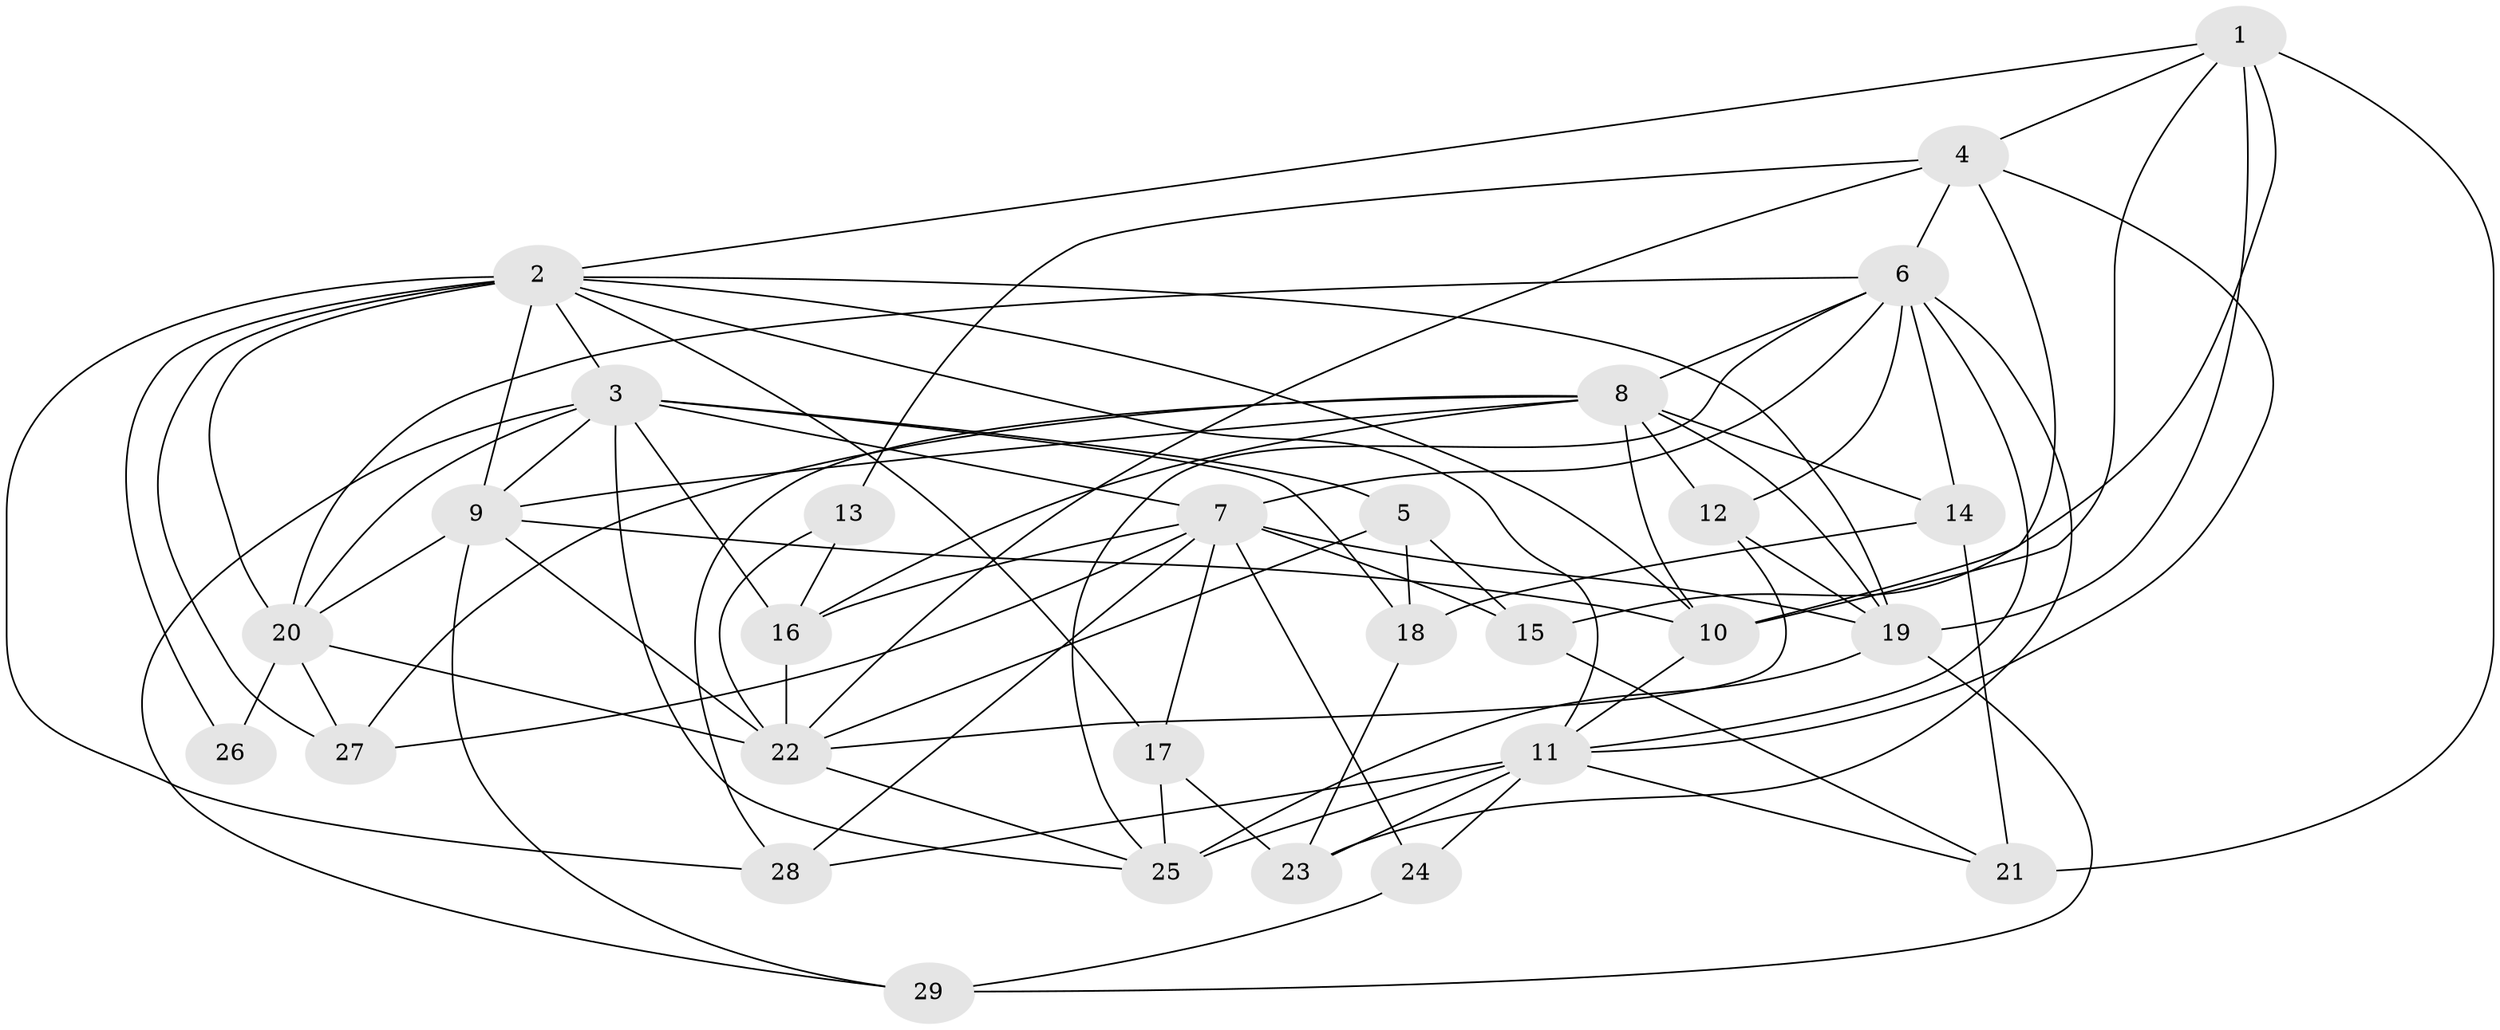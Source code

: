 // original degree distribution, {4: 1.0}
// Generated by graph-tools (version 1.1) at 2025/53/03/04/25 22:53:39]
// undirected, 29 vertices, 83 edges
graph export_dot {
  node [color=gray90,style=filled];
  1;
  2;
  3;
  4;
  5;
  6;
  7;
  8;
  9;
  10;
  11;
  12;
  13;
  14;
  15;
  16;
  17;
  18;
  19;
  20;
  21;
  22;
  23;
  24;
  25;
  26;
  27;
  28;
  29;
  1 -- 2 [weight=1.0];
  1 -- 4 [weight=1.0];
  1 -- 10 [weight=1.0];
  1 -- 15 [weight=1.0];
  1 -- 19 [weight=1.0];
  1 -- 21 [weight=1.0];
  2 -- 3 [weight=1.0];
  2 -- 9 [weight=1.0];
  2 -- 10 [weight=1.0];
  2 -- 11 [weight=1.0];
  2 -- 17 [weight=1.0];
  2 -- 19 [weight=1.0];
  2 -- 20 [weight=1.0];
  2 -- 26 [weight=2.0];
  2 -- 27 [weight=1.0];
  2 -- 28 [weight=1.0];
  3 -- 5 [weight=1.0];
  3 -- 7 [weight=1.0];
  3 -- 9 [weight=1.0];
  3 -- 16 [weight=2.0];
  3 -- 18 [weight=1.0];
  3 -- 20 [weight=1.0];
  3 -- 25 [weight=1.0];
  3 -- 29 [weight=1.0];
  4 -- 6 [weight=1.0];
  4 -- 10 [weight=1.0];
  4 -- 11 [weight=2.0];
  4 -- 13 [weight=1.0];
  4 -- 22 [weight=2.0];
  5 -- 15 [weight=1.0];
  5 -- 18 [weight=1.0];
  5 -- 22 [weight=1.0];
  6 -- 7 [weight=1.0];
  6 -- 8 [weight=1.0];
  6 -- 11 [weight=1.0];
  6 -- 12 [weight=2.0];
  6 -- 14 [weight=1.0];
  6 -- 20 [weight=1.0];
  6 -- 23 [weight=1.0];
  6 -- 25 [weight=1.0];
  7 -- 15 [weight=1.0];
  7 -- 16 [weight=1.0];
  7 -- 17 [weight=1.0];
  7 -- 19 [weight=1.0];
  7 -- 24 [weight=2.0];
  7 -- 27 [weight=1.0];
  7 -- 28 [weight=1.0];
  8 -- 9 [weight=1.0];
  8 -- 10 [weight=1.0];
  8 -- 12 [weight=2.0];
  8 -- 14 [weight=1.0];
  8 -- 16 [weight=2.0];
  8 -- 19 [weight=2.0];
  8 -- 27 [weight=1.0];
  8 -- 28 [weight=1.0];
  9 -- 10 [weight=1.0];
  9 -- 20 [weight=1.0];
  9 -- 22 [weight=2.0];
  9 -- 29 [weight=1.0];
  10 -- 11 [weight=1.0];
  11 -- 21 [weight=1.0];
  11 -- 23 [weight=1.0];
  11 -- 24 [weight=1.0];
  11 -- 25 [weight=3.0];
  11 -- 28 [weight=1.0];
  12 -- 19 [weight=1.0];
  12 -- 22 [weight=1.0];
  13 -- 16 [weight=1.0];
  13 -- 22 [weight=2.0];
  14 -- 18 [weight=1.0];
  14 -- 21 [weight=1.0];
  15 -- 21 [weight=1.0];
  16 -- 22 [weight=2.0];
  17 -- 23 [weight=1.0];
  17 -- 25 [weight=1.0];
  18 -- 23 [weight=1.0];
  19 -- 25 [weight=1.0];
  19 -- 29 [weight=1.0];
  20 -- 22 [weight=1.0];
  20 -- 26 [weight=2.0];
  20 -- 27 [weight=1.0];
  22 -- 25 [weight=1.0];
  24 -- 29 [weight=1.0];
}

